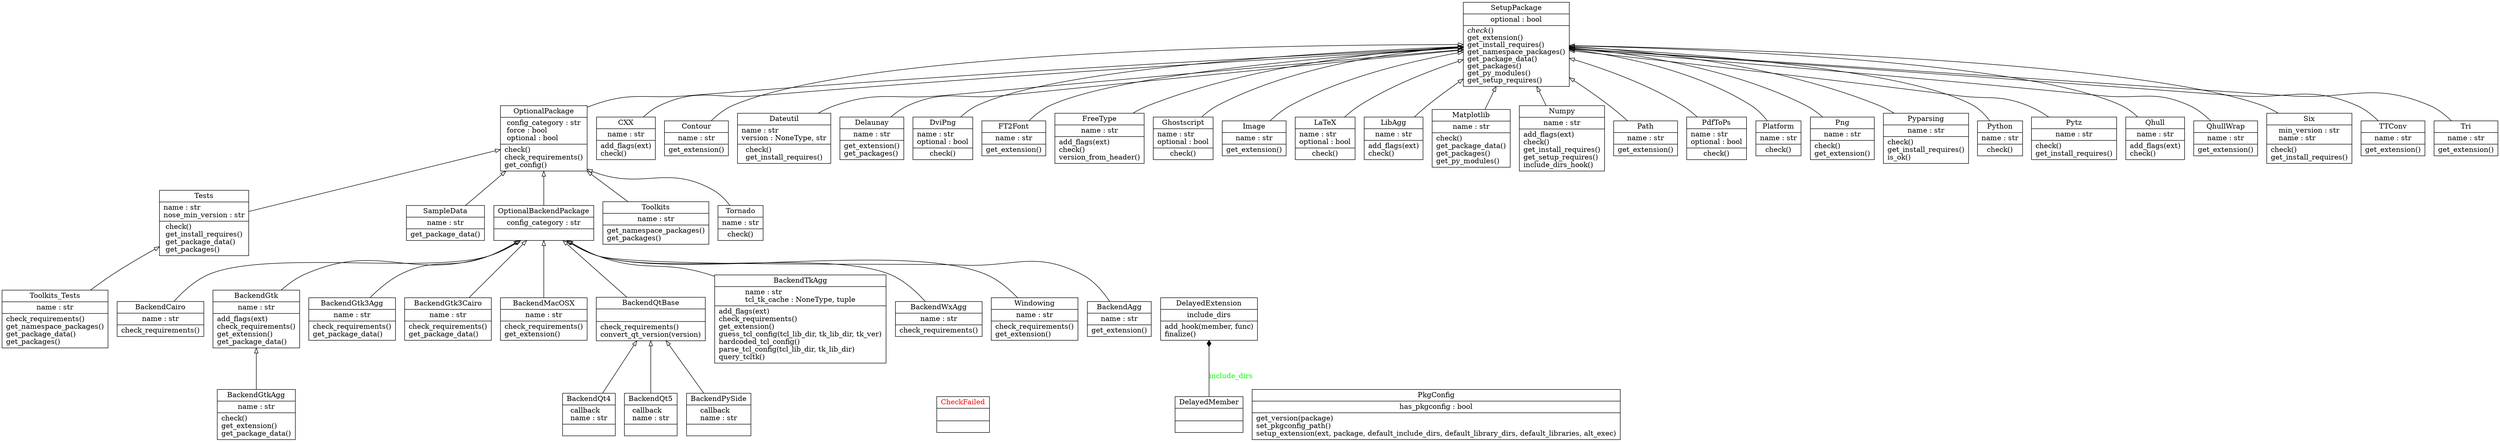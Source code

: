 digraph "classes_1" {
rankdir=BT
charset="utf-8"
"setupext.BackendAgg" [color="black", fontcolor="black", label=<{BackendAgg|name : str<br ALIGN="LEFT"/>|get_extension()<br ALIGN="LEFT"/>}>, shape="record", style="solid"];
"setupext.BackendCairo" [color="black", fontcolor="black", label=<{BackendCairo|name : str<br ALIGN="LEFT"/>|check_requirements()<br ALIGN="LEFT"/>}>, shape="record", style="solid"];
"setupext.BackendGtk" [color="black", fontcolor="black", label=<{BackendGtk|name : str<br ALIGN="LEFT"/>|add_flags(ext)<br ALIGN="LEFT"/>check_requirements()<br ALIGN="LEFT"/>get_extension()<br ALIGN="LEFT"/>get_package_data()<br ALIGN="LEFT"/>}>, shape="record", style="solid"];
"setupext.BackendGtk3Agg" [color="black", fontcolor="black", label=<{BackendGtk3Agg|name : str<br ALIGN="LEFT"/>|check_requirements()<br ALIGN="LEFT"/>get_package_data()<br ALIGN="LEFT"/>}>, shape="record", style="solid"];
"setupext.BackendGtk3Cairo" [color="black", fontcolor="black", label=<{BackendGtk3Cairo|name : str<br ALIGN="LEFT"/>|check_requirements()<br ALIGN="LEFT"/>get_package_data()<br ALIGN="LEFT"/>}>, shape="record", style="solid"];
"setupext.BackendGtkAgg" [color="black", fontcolor="black", label=<{BackendGtkAgg|name : str<br ALIGN="LEFT"/>|check()<br ALIGN="LEFT"/>get_extension()<br ALIGN="LEFT"/>get_package_data()<br ALIGN="LEFT"/>}>, shape="record", style="solid"];
"setupext.BackendMacOSX" [color="black", fontcolor="black", label=<{BackendMacOSX|name : str<br ALIGN="LEFT"/>|check_requirements()<br ALIGN="LEFT"/>get_extension()<br ALIGN="LEFT"/>}>, shape="record", style="solid"];
"setupext.BackendPySide" [color="black", fontcolor="black", label=<{BackendPySide|callback<br ALIGN="LEFT"/>name : str<br ALIGN="LEFT"/>|}>, shape="record", style="solid"];
"setupext.BackendQt4" [color="black", fontcolor="black", label=<{BackendQt4|callback<br ALIGN="LEFT"/>name : str<br ALIGN="LEFT"/>|}>, shape="record", style="solid"];
"setupext.BackendQt5" [color="black", fontcolor="black", label=<{BackendQt5|callback<br ALIGN="LEFT"/>name : str<br ALIGN="LEFT"/>|}>, shape="record", style="solid"];
"setupext.BackendQtBase" [color="black", fontcolor="black", label=<{BackendQtBase|<br ALIGN="LEFT"/>|check_requirements()<br ALIGN="LEFT"/>convert_qt_version(version)<br ALIGN="LEFT"/>}>, shape="record", style="solid"];
"setupext.BackendTkAgg" [color="black", fontcolor="black", label=<{BackendTkAgg|name : str<br ALIGN="LEFT"/>tcl_tk_cache : NoneType, tuple<br ALIGN="LEFT"/>|add_flags(ext)<br ALIGN="LEFT"/>check_requirements()<br ALIGN="LEFT"/>get_extension()<br ALIGN="LEFT"/>guess_tcl_config(tcl_lib_dir, tk_lib_dir, tk_ver)<br ALIGN="LEFT"/>hardcoded_tcl_config()<br ALIGN="LEFT"/>parse_tcl_config(tcl_lib_dir, tk_lib_dir)<br ALIGN="LEFT"/>query_tcltk()<br ALIGN="LEFT"/>}>, shape="record", style="solid"];
"setupext.BackendWxAgg" [color="black", fontcolor="black", label=<{BackendWxAgg|name : str<br ALIGN="LEFT"/>|check_requirements()<br ALIGN="LEFT"/>}>, shape="record", style="solid"];
"setupext.CXX" [color="black", fontcolor="black", label=<{CXX|name : str<br ALIGN="LEFT"/>|add_flags(ext)<br ALIGN="LEFT"/>check()<br ALIGN="LEFT"/>}>, shape="record", style="solid"];
"setupext.CheckFailed" [color="black", fontcolor="red", label=<{CheckFailed|<br ALIGN="LEFT"/>|}>, shape="record", style="solid"];
"setupext.Contour" [color="black", fontcolor="black", label=<{Contour|name : str<br ALIGN="LEFT"/>|get_extension()<br ALIGN="LEFT"/>}>, shape="record", style="solid"];
"setupext.Dateutil" [color="black", fontcolor="black", label=<{Dateutil|name : str<br ALIGN="LEFT"/>version : NoneType, str<br ALIGN="LEFT"/>|check()<br ALIGN="LEFT"/>get_install_requires()<br ALIGN="LEFT"/>}>, shape="record", style="solid"];
"setupext.Delaunay" [color="black", fontcolor="black", label=<{Delaunay|name : str<br ALIGN="LEFT"/>|get_extension()<br ALIGN="LEFT"/>get_packages()<br ALIGN="LEFT"/>}>, shape="record", style="solid"];
"setupext.DelayedExtension" [color="black", fontcolor="black", label=<{DelayedExtension|include_dirs<br ALIGN="LEFT"/>|add_hook(member, func)<br ALIGN="LEFT"/>finalize()<br ALIGN="LEFT"/>}>, shape="record", style="solid"];
"setupext.DelayedExtension.DelayedMember" [color="black", fontcolor="black", label=<{DelayedMember|<br ALIGN="LEFT"/>|}>, shape="record", style="solid"];
"setupext.DviPng" [color="black", fontcolor="black", label=<{DviPng|name : str<br ALIGN="LEFT"/>optional : bool<br ALIGN="LEFT"/>|check()<br ALIGN="LEFT"/>}>, shape="record", style="solid"];
"setupext.FT2Font" [color="black", fontcolor="black", label=<{FT2Font|name : str<br ALIGN="LEFT"/>|get_extension()<br ALIGN="LEFT"/>}>, shape="record", style="solid"];
"setupext.FreeType" [color="black", fontcolor="black", label=<{FreeType|name : str<br ALIGN="LEFT"/>|add_flags(ext)<br ALIGN="LEFT"/>check()<br ALIGN="LEFT"/>version_from_header()<br ALIGN="LEFT"/>}>, shape="record", style="solid"];
"setupext.Ghostscript" [color="black", fontcolor="black", label=<{Ghostscript|name : str<br ALIGN="LEFT"/>optional : bool<br ALIGN="LEFT"/>|check()<br ALIGN="LEFT"/>}>, shape="record", style="solid"];
"setupext.Image" [color="black", fontcolor="black", label=<{Image|name : str<br ALIGN="LEFT"/>|get_extension()<br ALIGN="LEFT"/>}>, shape="record", style="solid"];
"setupext.LaTeX" [color="black", fontcolor="black", label=<{LaTeX|name : str<br ALIGN="LEFT"/>optional : bool<br ALIGN="LEFT"/>|check()<br ALIGN="LEFT"/>}>, shape="record", style="solid"];
"setupext.LibAgg" [color="black", fontcolor="black", label=<{LibAgg|name : str<br ALIGN="LEFT"/>|add_flags(ext)<br ALIGN="LEFT"/>check()<br ALIGN="LEFT"/>}>, shape="record", style="solid"];
"setupext.Matplotlib" [color="black", fontcolor="black", label=<{Matplotlib|name : str<br ALIGN="LEFT"/>|check()<br ALIGN="LEFT"/>get_package_data()<br ALIGN="LEFT"/>get_packages()<br ALIGN="LEFT"/>get_py_modules()<br ALIGN="LEFT"/>}>, shape="record", style="solid"];
"setupext.Numpy" [color="black", fontcolor="black", label=<{Numpy|name : str<br ALIGN="LEFT"/>|add_flags(ext)<br ALIGN="LEFT"/>check()<br ALIGN="LEFT"/>get_install_requires()<br ALIGN="LEFT"/>get_setup_requires()<br ALIGN="LEFT"/>include_dirs_hook()<br ALIGN="LEFT"/>}>, shape="record", style="solid"];
"setupext.OptionalBackendPackage" [color="black", fontcolor="black", label=<{OptionalBackendPackage|config_category : str<br ALIGN="LEFT"/>|}>, shape="record", style="solid"];
"setupext.OptionalPackage" [color="black", fontcolor="black", label=<{OptionalPackage|config_category : str<br ALIGN="LEFT"/>force : bool<br ALIGN="LEFT"/>optional : bool<br ALIGN="LEFT"/>|check()<br ALIGN="LEFT"/>check_requirements()<br ALIGN="LEFT"/>get_config()<br ALIGN="LEFT"/>}>, shape="record", style="solid"];
"setupext.Path" [color="black", fontcolor="black", label=<{Path|name : str<br ALIGN="LEFT"/>|get_extension()<br ALIGN="LEFT"/>}>, shape="record", style="solid"];
"setupext.PdfToPs" [color="black", fontcolor="black", label=<{PdfToPs|name : str<br ALIGN="LEFT"/>optional : bool<br ALIGN="LEFT"/>|check()<br ALIGN="LEFT"/>}>, shape="record", style="solid"];
"setupext.PkgConfig" [color="black", fontcolor="black", label=<{PkgConfig|has_pkgconfig : bool<br ALIGN="LEFT"/>|get_version(package)<br ALIGN="LEFT"/>set_pkgconfig_path()<br ALIGN="LEFT"/>setup_extension(ext, package, default_include_dirs, default_library_dirs, default_libraries, alt_exec)<br ALIGN="LEFT"/>}>, shape="record", style="solid"];
"setupext.Platform" [color="black", fontcolor="black", label=<{Platform|name : str<br ALIGN="LEFT"/>|check()<br ALIGN="LEFT"/>}>, shape="record", style="solid"];
"setupext.Png" [color="black", fontcolor="black", label=<{Png|name : str<br ALIGN="LEFT"/>|check()<br ALIGN="LEFT"/>get_extension()<br ALIGN="LEFT"/>}>, shape="record", style="solid"];
"setupext.Pyparsing" [color="black", fontcolor="black", label=<{Pyparsing|name : str<br ALIGN="LEFT"/>|check()<br ALIGN="LEFT"/>get_install_requires()<br ALIGN="LEFT"/>is_ok()<br ALIGN="LEFT"/>}>, shape="record", style="solid"];
"setupext.Python" [color="black", fontcolor="black", label=<{Python|name : str<br ALIGN="LEFT"/>|check()<br ALIGN="LEFT"/>}>, shape="record", style="solid"];
"setupext.Pytz" [color="black", fontcolor="black", label=<{Pytz|name : str<br ALIGN="LEFT"/>|check()<br ALIGN="LEFT"/>get_install_requires()<br ALIGN="LEFT"/>}>, shape="record", style="solid"];
"setupext.Qhull" [color="black", fontcolor="black", label=<{Qhull|name : str<br ALIGN="LEFT"/>|add_flags(ext)<br ALIGN="LEFT"/>check()<br ALIGN="LEFT"/>}>, shape="record", style="solid"];
"setupext.QhullWrap" [color="black", fontcolor="black", label=<{QhullWrap|name : str<br ALIGN="LEFT"/>|get_extension()<br ALIGN="LEFT"/>}>, shape="record", style="solid"];
"setupext.SampleData" [color="black", fontcolor="black", label=<{SampleData|name : str<br ALIGN="LEFT"/>|get_package_data()<br ALIGN="LEFT"/>}>, shape="record", style="solid"];
"setupext.SetupPackage" [color="black", fontcolor="black", label=<{SetupPackage|optional : bool<br ALIGN="LEFT"/>|<I>check</I>()<br ALIGN="LEFT"/>get_extension()<br ALIGN="LEFT"/>get_install_requires()<br ALIGN="LEFT"/>get_namespace_packages()<br ALIGN="LEFT"/>get_package_data()<br ALIGN="LEFT"/>get_packages()<br ALIGN="LEFT"/>get_py_modules()<br ALIGN="LEFT"/>get_setup_requires()<br ALIGN="LEFT"/>}>, shape="record", style="solid"];
"setupext.Six" [color="black", fontcolor="black", label=<{Six|min_version : str<br ALIGN="LEFT"/>name : str<br ALIGN="LEFT"/>|check()<br ALIGN="LEFT"/>get_install_requires()<br ALIGN="LEFT"/>}>, shape="record", style="solid"];
"setupext.TTConv" [color="black", fontcolor="black", label=<{TTConv|name : str<br ALIGN="LEFT"/>|get_extension()<br ALIGN="LEFT"/>}>, shape="record", style="solid"];
"setupext.Tests" [color="black", fontcolor="black", label=<{Tests|name : str<br ALIGN="LEFT"/>nose_min_version : str<br ALIGN="LEFT"/>|check()<br ALIGN="LEFT"/>get_install_requires()<br ALIGN="LEFT"/>get_package_data()<br ALIGN="LEFT"/>get_packages()<br ALIGN="LEFT"/>}>, shape="record", style="solid"];
"setupext.Toolkits" [color="black", fontcolor="black", label=<{Toolkits|name : str<br ALIGN="LEFT"/>|get_namespace_packages()<br ALIGN="LEFT"/>get_packages()<br ALIGN="LEFT"/>}>, shape="record", style="solid"];
"setupext.Toolkits_Tests" [color="black", fontcolor="black", label=<{Toolkits_Tests|name : str<br ALIGN="LEFT"/>|check_requirements()<br ALIGN="LEFT"/>get_namespace_packages()<br ALIGN="LEFT"/>get_package_data()<br ALIGN="LEFT"/>get_packages()<br ALIGN="LEFT"/>}>, shape="record", style="solid"];
"setupext.Tornado" [color="black", fontcolor="black", label=<{Tornado|name : str<br ALIGN="LEFT"/>|check()<br ALIGN="LEFT"/>}>, shape="record", style="solid"];
"setupext.Tri" [color="black", fontcolor="black", label=<{Tri|name : str<br ALIGN="LEFT"/>|get_extension()<br ALIGN="LEFT"/>}>, shape="record", style="solid"];
"setupext.Windowing" [color="black", fontcolor="black", label=<{Windowing|name : str<br ALIGN="LEFT"/>|check_requirements()<br ALIGN="LEFT"/>get_extension()<br ALIGN="LEFT"/>}>, shape="record", style="solid"];
"setupext.BackendAgg" -> "setupext.OptionalBackendPackage" [arrowhead="empty", arrowtail="none"];
"setupext.BackendCairo" -> "setupext.OptionalBackendPackage" [arrowhead="empty", arrowtail="none"];
"setupext.BackendGtk" -> "setupext.OptionalBackendPackage" [arrowhead="empty", arrowtail="none"];
"setupext.BackendGtk3Agg" -> "setupext.OptionalBackendPackage" [arrowhead="empty", arrowtail="none"];
"setupext.BackendGtk3Cairo" -> "setupext.OptionalBackendPackage" [arrowhead="empty", arrowtail="none"];
"setupext.BackendGtkAgg" -> "setupext.BackendGtk" [arrowhead="empty", arrowtail="none"];
"setupext.BackendMacOSX" -> "setupext.OptionalBackendPackage" [arrowhead="empty", arrowtail="none"];
"setupext.BackendPySide" -> "setupext.BackendQtBase" [arrowhead="empty", arrowtail="none"];
"setupext.BackendQt4" -> "setupext.BackendQtBase" [arrowhead="empty", arrowtail="none"];
"setupext.BackendQt5" -> "setupext.BackendQtBase" [arrowhead="empty", arrowtail="none"];
"setupext.BackendQtBase" -> "setupext.OptionalBackendPackage" [arrowhead="empty", arrowtail="none"];
"setupext.BackendTkAgg" -> "setupext.OptionalBackendPackage" [arrowhead="empty", arrowtail="none"];
"setupext.BackendWxAgg" -> "setupext.OptionalBackendPackage" [arrowhead="empty", arrowtail="none"];
"setupext.CXX" -> "setupext.SetupPackage" [arrowhead="empty", arrowtail="none"];
"setupext.Contour" -> "setupext.SetupPackage" [arrowhead="empty", arrowtail="none"];
"setupext.Dateutil" -> "setupext.SetupPackage" [arrowhead="empty", arrowtail="none"];
"setupext.Delaunay" -> "setupext.SetupPackage" [arrowhead="empty", arrowtail="none"];
"setupext.DviPng" -> "setupext.SetupPackage" [arrowhead="empty", arrowtail="none"];
"setupext.FT2Font" -> "setupext.SetupPackage" [arrowhead="empty", arrowtail="none"];
"setupext.FreeType" -> "setupext.SetupPackage" [arrowhead="empty", arrowtail="none"];
"setupext.Ghostscript" -> "setupext.SetupPackage" [arrowhead="empty", arrowtail="none"];
"setupext.Image" -> "setupext.SetupPackage" [arrowhead="empty", arrowtail="none"];
"setupext.LaTeX" -> "setupext.SetupPackage" [arrowhead="empty", arrowtail="none"];
"setupext.LibAgg" -> "setupext.SetupPackage" [arrowhead="empty", arrowtail="none"];
"setupext.Matplotlib" -> "setupext.SetupPackage" [arrowhead="empty", arrowtail="none"];
"setupext.Numpy" -> "setupext.SetupPackage" [arrowhead="empty", arrowtail="none"];
"setupext.OptionalBackendPackage" -> "setupext.OptionalPackage" [arrowhead="empty", arrowtail="none"];
"setupext.OptionalPackage" -> "setupext.SetupPackage" [arrowhead="empty", arrowtail="none"];
"setupext.Path" -> "setupext.SetupPackage" [arrowhead="empty", arrowtail="none"];
"setupext.PdfToPs" -> "setupext.SetupPackage" [arrowhead="empty", arrowtail="none"];
"setupext.Platform" -> "setupext.SetupPackage" [arrowhead="empty", arrowtail="none"];
"setupext.Png" -> "setupext.SetupPackage" [arrowhead="empty", arrowtail="none"];
"setupext.Pyparsing" -> "setupext.SetupPackage" [arrowhead="empty", arrowtail="none"];
"setupext.Python" -> "setupext.SetupPackage" [arrowhead="empty", arrowtail="none"];
"setupext.Pytz" -> "setupext.SetupPackage" [arrowhead="empty", arrowtail="none"];
"setupext.Qhull" -> "setupext.SetupPackage" [arrowhead="empty", arrowtail="none"];
"setupext.QhullWrap" -> "setupext.SetupPackage" [arrowhead="empty", arrowtail="none"];
"setupext.SampleData" -> "setupext.OptionalPackage" [arrowhead="empty", arrowtail="none"];
"setupext.Six" -> "setupext.SetupPackage" [arrowhead="empty", arrowtail="none"];
"setupext.TTConv" -> "setupext.SetupPackage" [arrowhead="empty", arrowtail="none"];
"setupext.Tests" -> "setupext.OptionalPackage" [arrowhead="empty", arrowtail="none"];
"setupext.Toolkits" -> "setupext.OptionalPackage" [arrowhead="empty", arrowtail="none"];
"setupext.Toolkits_Tests" -> "setupext.Tests" [arrowhead="empty", arrowtail="none"];
"setupext.Tornado" -> "setupext.OptionalPackage" [arrowhead="empty", arrowtail="none"];
"setupext.Tri" -> "setupext.SetupPackage" [arrowhead="empty", arrowtail="none"];
"setupext.Windowing" -> "setupext.OptionalBackendPackage" [arrowhead="empty", arrowtail="none"];
"setupext.DelayedExtension.DelayedMember" -> "setupext.DelayedExtension" [arrowhead="diamond", arrowtail="none", fontcolor="green", label="include_dirs", style="solid"];
}
